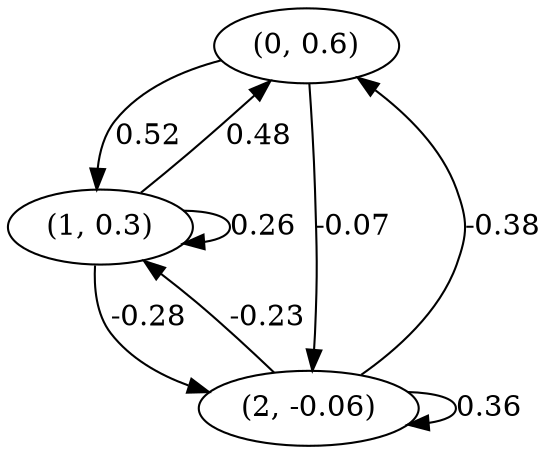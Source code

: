 digraph {
    0 [ label = "(0, 0.6)" ]
    1 [ label = "(1, 0.3)" ]
    2 [ label = "(2, -0.06)" ]
    1 -> 1 [ label = "0.26" ]
    2 -> 2 [ label = "0.36" ]
    1 -> 0 [ label = "0.48" ]
    2 -> 0 [ label = "-0.38" ]
    0 -> 1 [ label = "0.52" ]
    2 -> 1 [ label = "-0.23" ]
    0 -> 2 [ label = "-0.07" ]
    1 -> 2 [ label = "-0.28" ]
}

